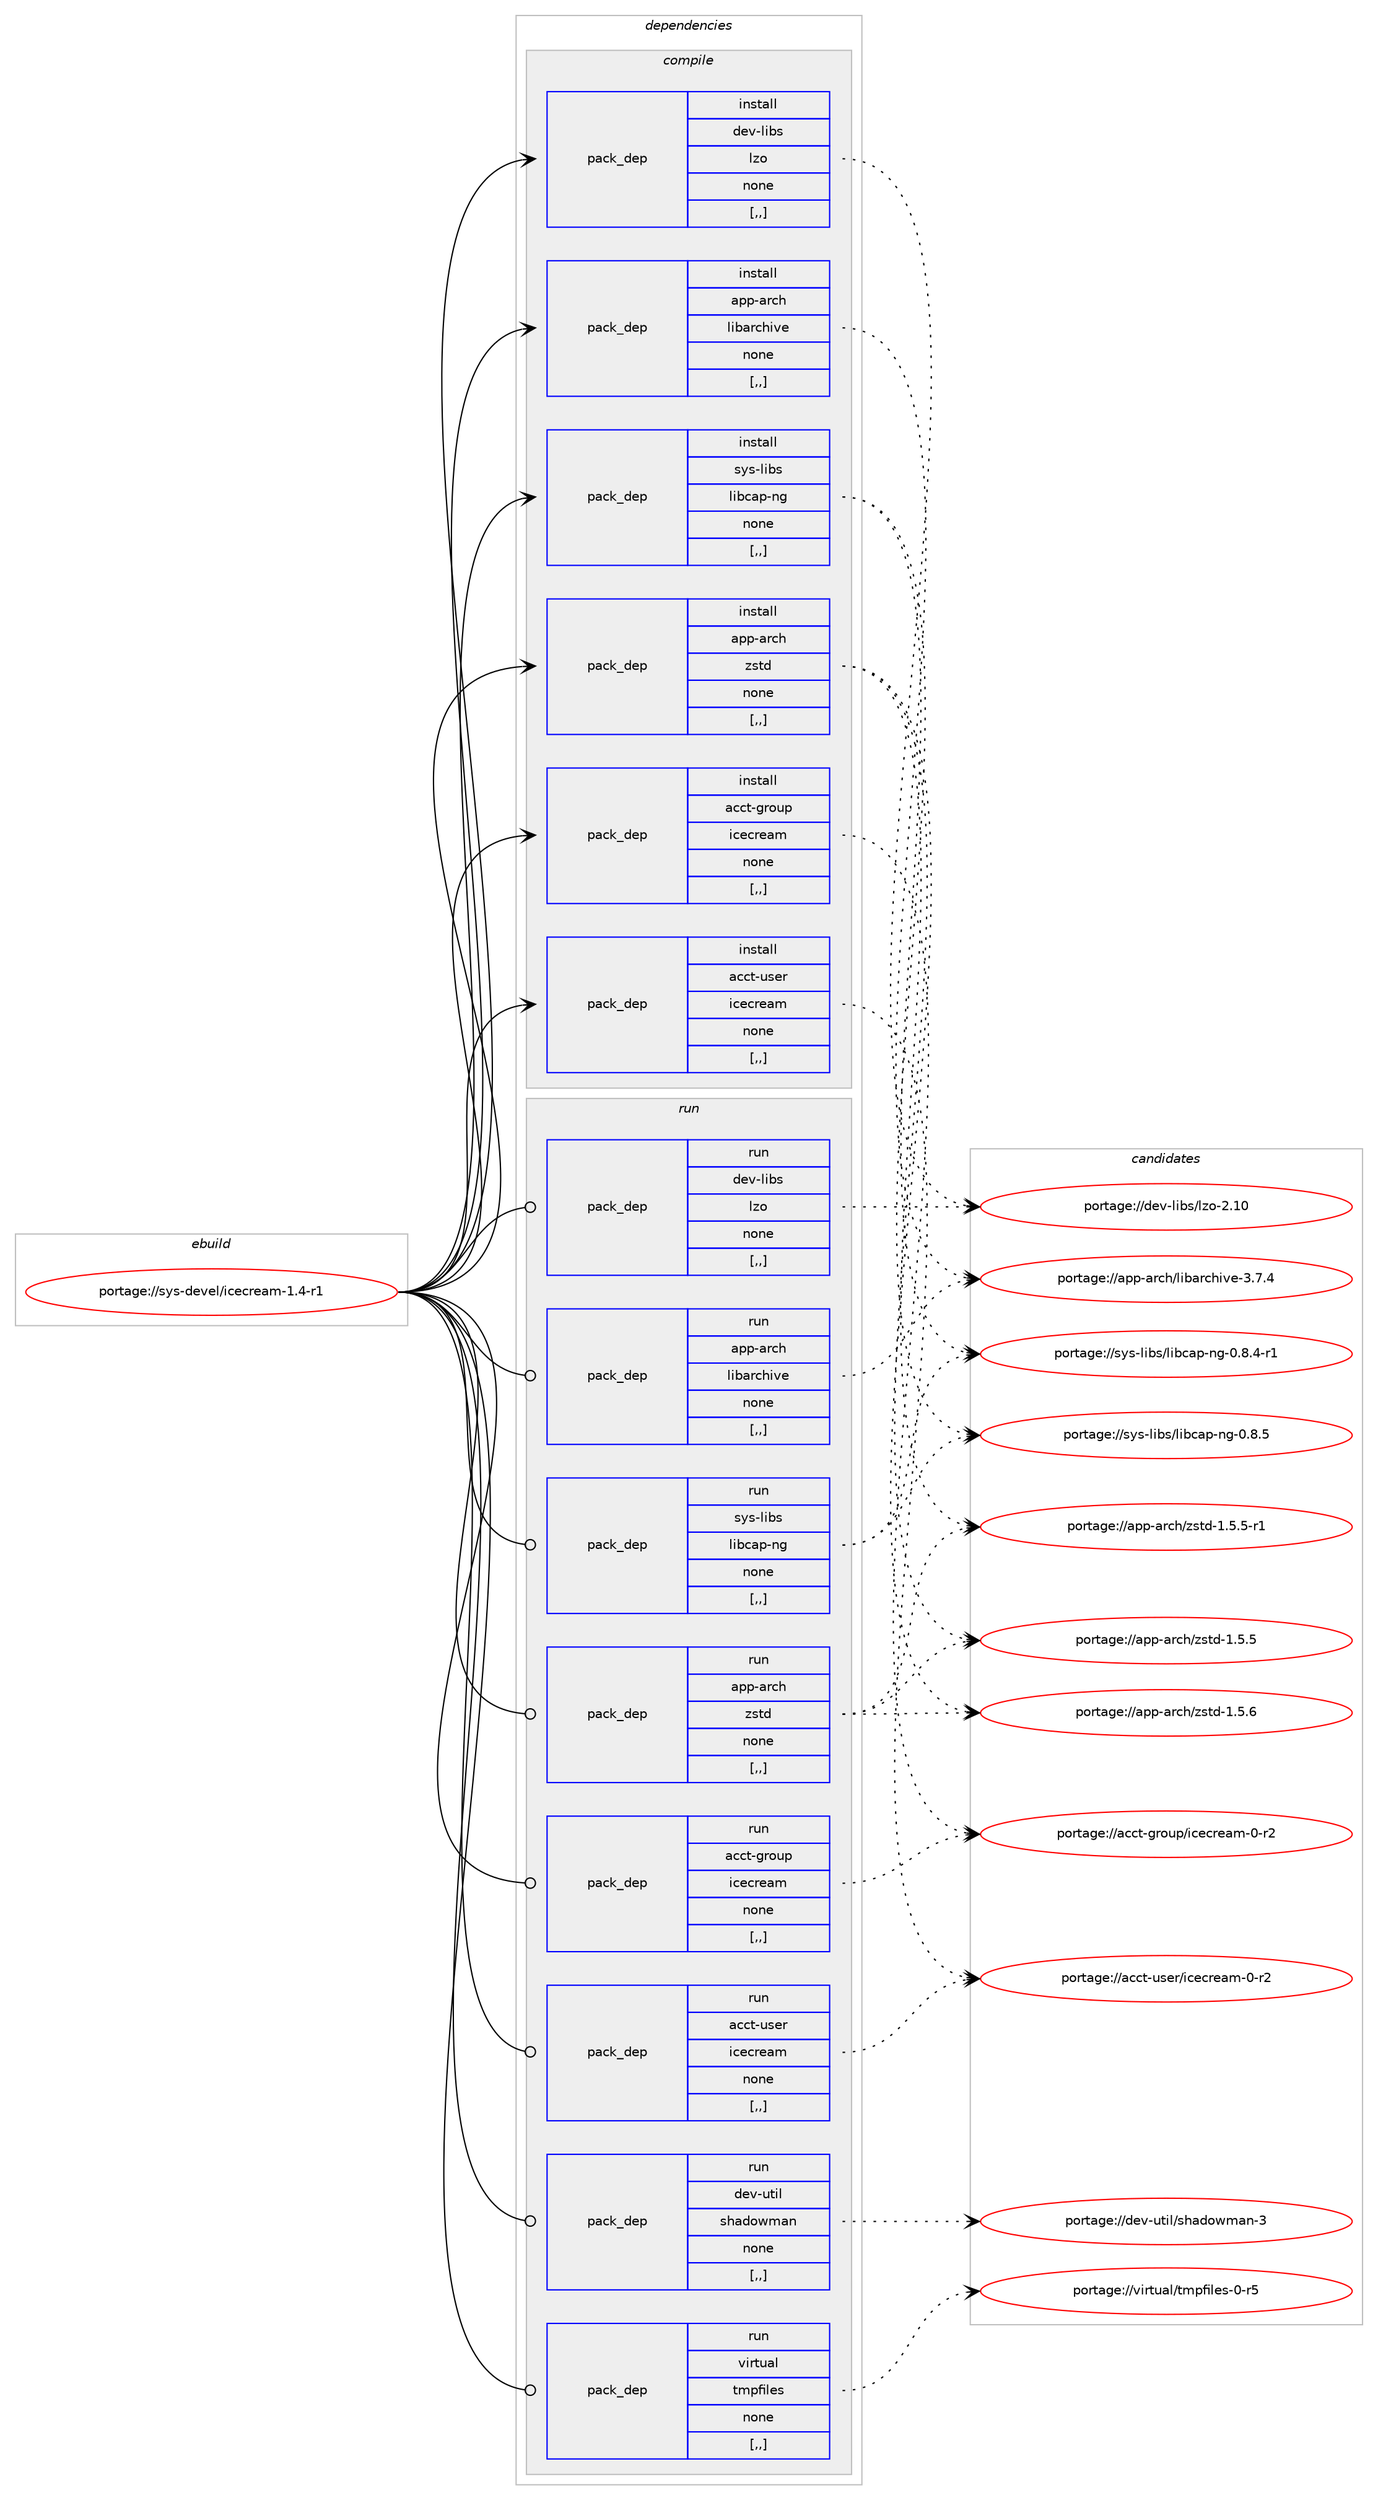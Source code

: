 digraph prolog {

# *************
# Graph options
# *************

newrank=true;
concentrate=true;
compound=true;
graph [rankdir=LR,fontname=Helvetica,fontsize=10,ranksep=1.5];#, ranksep=2.5, nodesep=0.2];
edge  [arrowhead=vee];
node  [fontname=Helvetica,fontsize=10];

# **********
# The ebuild
# **********

subgraph cluster_leftcol {
color=gray;
rank=same;
label=<<i>ebuild</i>>;
id [label="portage://sys-devel/icecream-1.4-r1", color=red, width=4, href="../sys-devel/icecream-1.4-r1.svg"];
}

# ****************
# The dependencies
# ****************

subgraph cluster_midcol {
color=gray;
label=<<i>dependencies</i>>;
subgraph cluster_compile {
fillcolor="#eeeeee";
style=filled;
label=<<i>compile</i>>;
subgraph pack313930 {
dependency432065 [label=<<TABLE BORDER="0" CELLBORDER="1" CELLSPACING="0" CELLPADDING="4" WIDTH="220"><TR><TD ROWSPAN="6" CELLPADDING="30">pack_dep</TD></TR><TR><TD WIDTH="110">install</TD></TR><TR><TD>acct-group</TD></TR><TR><TD>icecream</TD></TR><TR><TD>none</TD></TR><TR><TD>[,,]</TD></TR></TABLE>>, shape=none, color=blue];
}
id:e -> dependency432065:w [weight=20,style="solid",arrowhead="vee"];
subgraph pack313931 {
dependency432066 [label=<<TABLE BORDER="0" CELLBORDER="1" CELLSPACING="0" CELLPADDING="4" WIDTH="220"><TR><TD ROWSPAN="6" CELLPADDING="30">pack_dep</TD></TR><TR><TD WIDTH="110">install</TD></TR><TR><TD>acct-user</TD></TR><TR><TD>icecream</TD></TR><TR><TD>none</TD></TR><TR><TD>[,,]</TD></TR></TABLE>>, shape=none, color=blue];
}
id:e -> dependency432066:w [weight=20,style="solid",arrowhead="vee"];
subgraph pack313932 {
dependency432067 [label=<<TABLE BORDER="0" CELLBORDER="1" CELLSPACING="0" CELLPADDING="4" WIDTH="220"><TR><TD ROWSPAN="6" CELLPADDING="30">pack_dep</TD></TR><TR><TD WIDTH="110">install</TD></TR><TR><TD>app-arch</TD></TR><TR><TD>libarchive</TD></TR><TR><TD>none</TD></TR><TR><TD>[,,]</TD></TR></TABLE>>, shape=none, color=blue];
}
id:e -> dependency432067:w [weight=20,style="solid",arrowhead="vee"];
subgraph pack313933 {
dependency432068 [label=<<TABLE BORDER="0" CELLBORDER="1" CELLSPACING="0" CELLPADDING="4" WIDTH="220"><TR><TD ROWSPAN="6" CELLPADDING="30">pack_dep</TD></TR><TR><TD WIDTH="110">install</TD></TR><TR><TD>app-arch</TD></TR><TR><TD>zstd</TD></TR><TR><TD>none</TD></TR><TR><TD>[,,]</TD></TR></TABLE>>, shape=none, color=blue];
}
id:e -> dependency432068:w [weight=20,style="solid",arrowhead="vee"];
subgraph pack313934 {
dependency432069 [label=<<TABLE BORDER="0" CELLBORDER="1" CELLSPACING="0" CELLPADDING="4" WIDTH="220"><TR><TD ROWSPAN="6" CELLPADDING="30">pack_dep</TD></TR><TR><TD WIDTH="110">install</TD></TR><TR><TD>dev-libs</TD></TR><TR><TD>lzo</TD></TR><TR><TD>none</TD></TR><TR><TD>[,,]</TD></TR></TABLE>>, shape=none, color=blue];
}
id:e -> dependency432069:w [weight=20,style="solid",arrowhead="vee"];
subgraph pack313935 {
dependency432070 [label=<<TABLE BORDER="0" CELLBORDER="1" CELLSPACING="0" CELLPADDING="4" WIDTH="220"><TR><TD ROWSPAN="6" CELLPADDING="30">pack_dep</TD></TR><TR><TD WIDTH="110">install</TD></TR><TR><TD>sys-libs</TD></TR><TR><TD>libcap-ng</TD></TR><TR><TD>none</TD></TR><TR><TD>[,,]</TD></TR></TABLE>>, shape=none, color=blue];
}
id:e -> dependency432070:w [weight=20,style="solid",arrowhead="vee"];
}
subgraph cluster_compileandrun {
fillcolor="#eeeeee";
style=filled;
label=<<i>compile and run</i>>;
}
subgraph cluster_run {
fillcolor="#eeeeee";
style=filled;
label=<<i>run</i>>;
subgraph pack313936 {
dependency432071 [label=<<TABLE BORDER="0" CELLBORDER="1" CELLSPACING="0" CELLPADDING="4" WIDTH="220"><TR><TD ROWSPAN="6" CELLPADDING="30">pack_dep</TD></TR><TR><TD WIDTH="110">run</TD></TR><TR><TD>acct-group</TD></TR><TR><TD>icecream</TD></TR><TR><TD>none</TD></TR><TR><TD>[,,]</TD></TR></TABLE>>, shape=none, color=blue];
}
id:e -> dependency432071:w [weight=20,style="solid",arrowhead="odot"];
subgraph pack313937 {
dependency432072 [label=<<TABLE BORDER="0" CELLBORDER="1" CELLSPACING="0" CELLPADDING="4" WIDTH="220"><TR><TD ROWSPAN="6" CELLPADDING="30">pack_dep</TD></TR><TR><TD WIDTH="110">run</TD></TR><TR><TD>acct-user</TD></TR><TR><TD>icecream</TD></TR><TR><TD>none</TD></TR><TR><TD>[,,]</TD></TR></TABLE>>, shape=none, color=blue];
}
id:e -> dependency432072:w [weight=20,style="solid",arrowhead="odot"];
subgraph pack313938 {
dependency432073 [label=<<TABLE BORDER="0" CELLBORDER="1" CELLSPACING="0" CELLPADDING="4" WIDTH="220"><TR><TD ROWSPAN="6" CELLPADDING="30">pack_dep</TD></TR><TR><TD WIDTH="110">run</TD></TR><TR><TD>app-arch</TD></TR><TR><TD>libarchive</TD></TR><TR><TD>none</TD></TR><TR><TD>[,,]</TD></TR></TABLE>>, shape=none, color=blue];
}
id:e -> dependency432073:w [weight=20,style="solid",arrowhead="odot"];
subgraph pack313939 {
dependency432074 [label=<<TABLE BORDER="0" CELLBORDER="1" CELLSPACING="0" CELLPADDING="4" WIDTH="220"><TR><TD ROWSPAN="6" CELLPADDING="30">pack_dep</TD></TR><TR><TD WIDTH="110">run</TD></TR><TR><TD>app-arch</TD></TR><TR><TD>zstd</TD></TR><TR><TD>none</TD></TR><TR><TD>[,,]</TD></TR></TABLE>>, shape=none, color=blue];
}
id:e -> dependency432074:w [weight=20,style="solid",arrowhead="odot"];
subgraph pack313940 {
dependency432075 [label=<<TABLE BORDER="0" CELLBORDER="1" CELLSPACING="0" CELLPADDING="4" WIDTH="220"><TR><TD ROWSPAN="6" CELLPADDING="30">pack_dep</TD></TR><TR><TD WIDTH="110">run</TD></TR><TR><TD>dev-libs</TD></TR><TR><TD>lzo</TD></TR><TR><TD>none</TD></TR><TR><TD>[,,]</TD></TR></TABLE>>, shape=none, color=blue];
}
id:e -> dependency432075:w [weight=20,style="solid",arrowhead="odot"];
subgraph pack313941 {
dependency432076 [label=<<TABLE BORDER="0" CELLBORDER="1" CELLSPACING="0" CELLPADDING="4" WIDTH="220"><TR><TD ROWSPAN="6" CELLPADDING="30">pack_dep</TD></TR><TR><TD WIDTH="110">run</TD></TR><TR><TD>dev-util</TD></TR><TR><TD>shadowman</TD></TR><TR><TD>none</TD></TR><TR><TD>[,,]</TD></TR></TABLE>>, shape=none, color=blue];
}
id:e -> dependency432076:w [weight=20,style="solid",arrowhead="odot"];
subgraph pack313942 {
dependency432077 [label=<<TABLE BORDER="0" CELLBORDER="1" CELLSPACING="0" CELLPADDING="4" WIDTH="220"><TR><TD ROWSPAN="6" CELLPADDING="30">pack_dep</TD></TR><TR><TD WIDTH="110">run</TD></TR><TR><TD>sys-libs</TD></TR><TR><TD>libcap-ng</TD></TR><TR><TD>none</TD></TR><TR><TD>[,,]</TD></TR></TABLE>>, shape=none, color=blue];
}
id:e -> dependency432077:w [weight=20,style="solid",arrowhead="odot"];
subgraph pack313943 {
dependency432078 [label=<<TABLE BORDER="0" CELLBORDER="1" CELLSPACING="0" CELLPADDING="4" WIDTH="220"><TR><TD ROWSPAN="6" CELLPADDING="30">pack_dep</TD></TR><TR><TD WIDTH="110">run</TD></TR><TR><TD>virtual</TD></TR><TR><TD>tmpfiles</TD></TR><TR><TD>none</TD></TR><TR><TD>[,,]</TD></TR></TABLE>>, shape=none, color=blue];
}
id:e -> dependency432078:w [weight=20,style="solid",arrowhead="odot"];
}
}

# **************
# The candidates
# **************

subgraph cluster_choices {
rank=same;
color=gray;
label=<<i>candidates</i>>;

subgraph choice313930 {
color=black;
nodesep=1;
choice979999116451031141111171124710599101991141019710945484511450 [label="portage://acct-group/icecream-0-r2", color=red, width=4,href="../acct-group/icecream-0-r2.svg"];
dependency432065:e -> choice979999116451031141111171124710599101991141019710945484511450:w [style=dotted,weight="100"];
}
subgraph choice313931 {
color=black;
nodesep=1;
choice979999116451171151011144710599101991141019710945484511450 [label="portage://acct-user/icecream-0-r2", color=red, width=4,href="../acct-user/icecream-0-r2.svg"];
dependency432066:e -> choice979999116451171151011144710599101991141019710945484511450:w [style=dotted,weight="100"];
}
subgraph choice313932 {
color=black;
nodesep=1;
choice9711211245971149910447108105989711499104105118101455146554652 [label="portage://app-arch/libarchive-3.7.4", color=red, width=4,href="../app-arch/libarchive-3.7.4.svg"];
dependency432067:e -> choice9711211245971149910447108105989711499104105118101455146554652:w [style=dotted,weight="100"];
}
subgraph choice313933 {
color=black;
nodesep=1;
choice9711211245971149910447122115116100454946534654 [label="portage://app-arch/zstd-1.5.6", color=red, width=4,href="../app-arch/zstd-1.5.6.svg"];
choice97112112459711499104471221151161004549465346534511449 [label="portage://app-arch/zstd-1.5.5-r1", color=red, width=4,href="../app-arch/zstd-1.5.5-r1.svg"];
choice9711211245971149910447122115116100454946534653 [label="portage://app-arch/zstd-1.5.5", color=red, width=4,href="../app-arch/zstd-1.5.5.svg"];
dependency432068:e -> choice9711211245971149910447122115116100454946534654:w [style=dotted,weight="100"];
dependency432068:e -> choice97112112459711499104471221151161004549465346534511449:w [style=dotted,weight="100"];
dependency432068:e -> choice9711211245971149910447122115116100454946534653:w [style=dotted,weight="100"];
}
subgraph choice313934 {
color=black;
nodesep=1;
choice1001011184510810598115471081221114550464948 [label="portage://dev-libs/lzo-2.10", color=red, width=4,href="../dev-libs/lzo-2.10.svg"];
dependency432069:e -> choice1001011184510810598115471081221114550464948:w [style=dotted,weight="100"];
}
subgraph choice313935 {
color=black;
nodesep=1;
choice11512111545108105981154710810598999711245110103454846564653 [label="portage://sys-libs/libcap-ng-0.8.5", color=red, width=4,href="../sys-libs/libcap-ng-0.8.5.svg"];
choice115121115451081059811547108105989997112451101034548465646524511449 [label="portage://sys-libs/libcap-ng-0.8.4-r1", color=red, width=4,href="../sys-libs/libcap-ng-0.8.4-r1.svg"];
dependency432070:e -> choice11512111545108105981154710810598999711245110103454846564653:w [style=dotted,weight="100"];
dependency432070:e -> choice115121115451081059811547108105989997112451101034548465646524511449:w [style=dotted,weight="100"];
}
subgraph choice313936 {
color=black;
nodesep=1;
choice979999116451031141111171124710599101991141019710945484511450 [label="portage://acct-group/icecream-0-r2", color=red, width=4,href="../acct-group/icecream-0-r2.svg"];
dependency432071:e -> choice979999116451031141111171124710599101991141019710945484511450:w [style=dotted,weight="100"];
}
subgraph choice313937 {
color=black;
nodesep=1;
choice979999116451171151011144710599101991141019710945484511450 [label="portage://acct-user/icecream-0-r2", color=red, width=4,href="../acct-user/icecream-0-r2.svg"];
dependency432072:e -> choice979999116451171151011144710599101991141019710945484511450:w [style=dotted,weight="100"];
}
subgraph choice313938 {
color=black;
nodesep=1;
choice9711211245971149910447108105989711499104105118101455146554652 [label="portage://app-arch/libarchive-3.7.4", color=red, width=4,href="../app-arch/libarchive-3.7.4.svg"];
dependency432073:e -> choice9711211245971149910447108105989711499104105118101455146554652:w [style=dotted,weight="100"];
}
subgraph choice313939 {
color=black;
nodesep=1;
choice9711211245971149910447122115116100454946534654 [label="portage://app-arch/zstd-1.5.6", color=red, width=4,href="../app-arch/zstd-1.5.6.svg"];
choice97112112459711499104471221151161004549465346534511449 [label="portage://app-arch/zstd-1.5.5-r1", color=red, width=4,href="../app-arch/zstd-1.5.5-r1.svg"];
choice9711211245971149910447122115116100454946534653 [label="portage://app-arch/zstd-1.5.5", color=red, width=4,href="../app-arch/zstd-1.5.5.svg"];
dependency432074:e -> choice9711211245971149910447122115116100454946534654:w [style=dotted,weight="100"];
dependency432074:e -> choice97112112459711499104471221151161004549465346534511449:w [style=dotted,weight="100"];
dependency432074:e -> choice9711211245971149910447122115116100454946534653:w [style=dotted,weight="100"];
}
subgraph choice313940 {
color=black;
nodesep=1;
choice1001011184510810598115471081221114550464948 [label="portage://dev-libs/lzo-2.10", color=red, width=4,href="../dev-libs/lzo-2.10.svg"];
dependency432075:e -> choice1001011184510810598115471081221114550464948:w [style=dotted,weight="100"];
}
subgraph choice313941 {
color=black;
nodesep=1;
choice100101118451171161051084711510497100111119109971104551 [label="portage://dev-util/shadowman-3", color=red, width=4,href="../dev-util/shadowman-3.svg"];
dependency432076:e -> choice100101118451171161051084711510497100111119109971104551:w [style=dotted,weight="100"];
}
subgraph choice313942 {
color=black;
nodesep=1;
choice11512111545108105981154710810598999711245110103454846564653 [label="portage://sys-libs/libcap-ng-0.8.5", color=red, width=4,href="../sys-libs/libcap-ng-0.8.5.svg"];
choice115121115451081059811547108105989997112451101034548465646524511449 [label="portage://sys-libs/libcap-ng-0.8.4-r1", color=red, width=4,href="../sys-libs/libcap-ng-0.8.4-r1.svg"];
dependency432077:e -> choice11512111545108105981154710810598999711245110103454846564653:w [style=dotted,weight="100"];
dependency432077:e -> choice115121115451081059811547108105989997112451101034548465646524511449:w [style=dotted,weight="100"];
}
subgraph choice313943 {
color=black;
nodesep=1;
choice118105114116117971084711610911210210510810111545484511453 [label="portage://virtual/tmpfiles-0-r5", color=red, width=4,href="../virtual/tmpfiles-0-r5.svg"];
dependency432078:e -> choice118105114116117971084711610911210210510810111545484511453:w [style=dotted,weight="100"];
}
}

}
